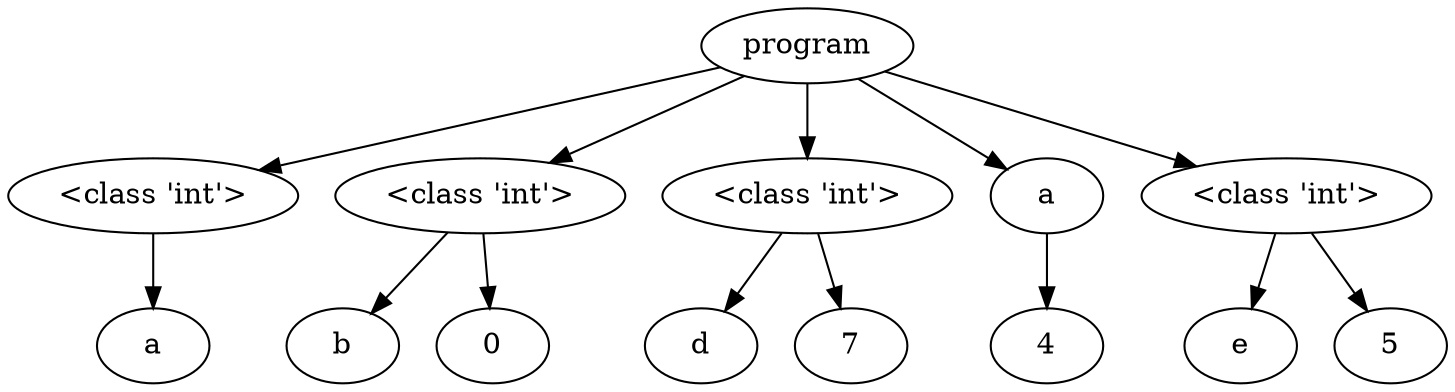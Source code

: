 digraph G { 
"<AST.AST object at 0x000002CD1A304790> (0)"[label="program"]
"<AST.ASTDataType object at 0x000002CD1A304C70> (1)"[label="<class 'int'>"]
"<AST.AST object at 0x000002CD1A304790> (0)"->"<AST.ASTDataType object at 0x000002CD1A304C70> (1)"
"<AST.ASTDataType object at 0x000002CD1A304C70> (1)"[label="<class 'int'>"]
"<AST.ASTVariable object at 0x000002CD1A304580> (2)"[label="a"]
"<AST.ASTDataType object at 0x000002CD1A304C70> (1)"->"<AST.ASTVariable object at 0x000002CD1A304580> (2)"
"<AST.ASTDataType object at 0x000002CD1A304E20> (1)"[label="<class 'int'>"]
"<AST.AST object at 0x000002CD1A304790> (0)"->"<AST.ASTDataType object at 0x000002CD1A304E20> (1)"
"<AST.ASTDataType object at 0x000002CD1A304E20> (1)"[label="<class 'int'>"]
"<AST.ASTVariable object at 0x000002CD1A304AC0> (2)"[label="b"]
"<AST.ASTDataType object at 0x000002CD1A304E20> (1)"->"<AST.ASTVariable object at 0x000002CD1A304AC0> (2)"
"<AST.ASTVariable object at 0x000002CD1A304BB0> (2)"[label="0"]
"<AST.ASTDataType object at 0x000002CD1A304E20> (1)"->"<AST.ASTVariable object at 0x000002CD1A304BB0> (2)"
"<AST.ASTDataType object at 0x000002CD1A310070> (1)"[label="<class 'int'>"]
"<AST.AST object at 0x000002CD1A304790> (0)"->"<AST.ASTDataType object at 0x000002CD1A310070> (1)"
"<AST.ASTDataType object at 0x000002CD1A310070> (1)"[label="<class 'int'>"]
"<AST.ASTVariable object at 0x000002CD1A304A90> (2)"[label="d"]
"<AST.ASTDataType object at 0x000002CD1A310070> (1)"->"<AST.ASTVariable object at 0x000002CD1A304A90> (2)"
"<AST.ASTOperator object at 0x000002CD1A310250> (2)"[label="7"]
"<AST.ASTDataType object at 0x000002CD1A310070> (1)"->"<AST.ASTOperator object at 0x000002CD1A310250> (2)"
"<AST.ASTVariable object at 0x000002CD1A3102B0> (1)"[label="a"]
"<AST.AST object at 0x000002CD1A304790> (0)"->"<AST.ASTVariable object at 0x000002CD1A3102B0> (1)"
"<AST.ASTVariable object at 0x000002CD1A3102B0> (1)"[label="a"]
"<AST.AST object at 0x000002CD1A310340> (2)"[label="4"]
"<AST.ASTVariable object at 0x000002CD1A3102B0> (1)"->"<AST.AST object at 0x000002CD1A310340> (2)"
"<AST.ASTDataType object at 0x000002CD1A310400> (1)"[label="<class 'int'>"]
"<AST.AST object at 0x000002CD1A304790> (0)"->"<AST.ASTDataType object at 0x000002CD1A310400> (1)"
"<AST.ASTDataType object at 0x000002CD1A310400> (1)"[label="<class 'int'>"]
"<AST.ASTVariable object at 0x000002CD1A3103A0> (2)"[label="e"]
"<AST.ASTDataType object at 0x000002CD1A310400> (1)"->"<AST.ASTVariable object at 0x000002CD1A3103A0> (2)"
"<AST.ASTOperator object at 0x000002CD1A310550> (2)"[label="5"]
"<AST.ASTDataType object at 0x000002CD1A310400> (1)"->"<AST.ASTOperator object at 0x000002CD1A310550> (2)"
}